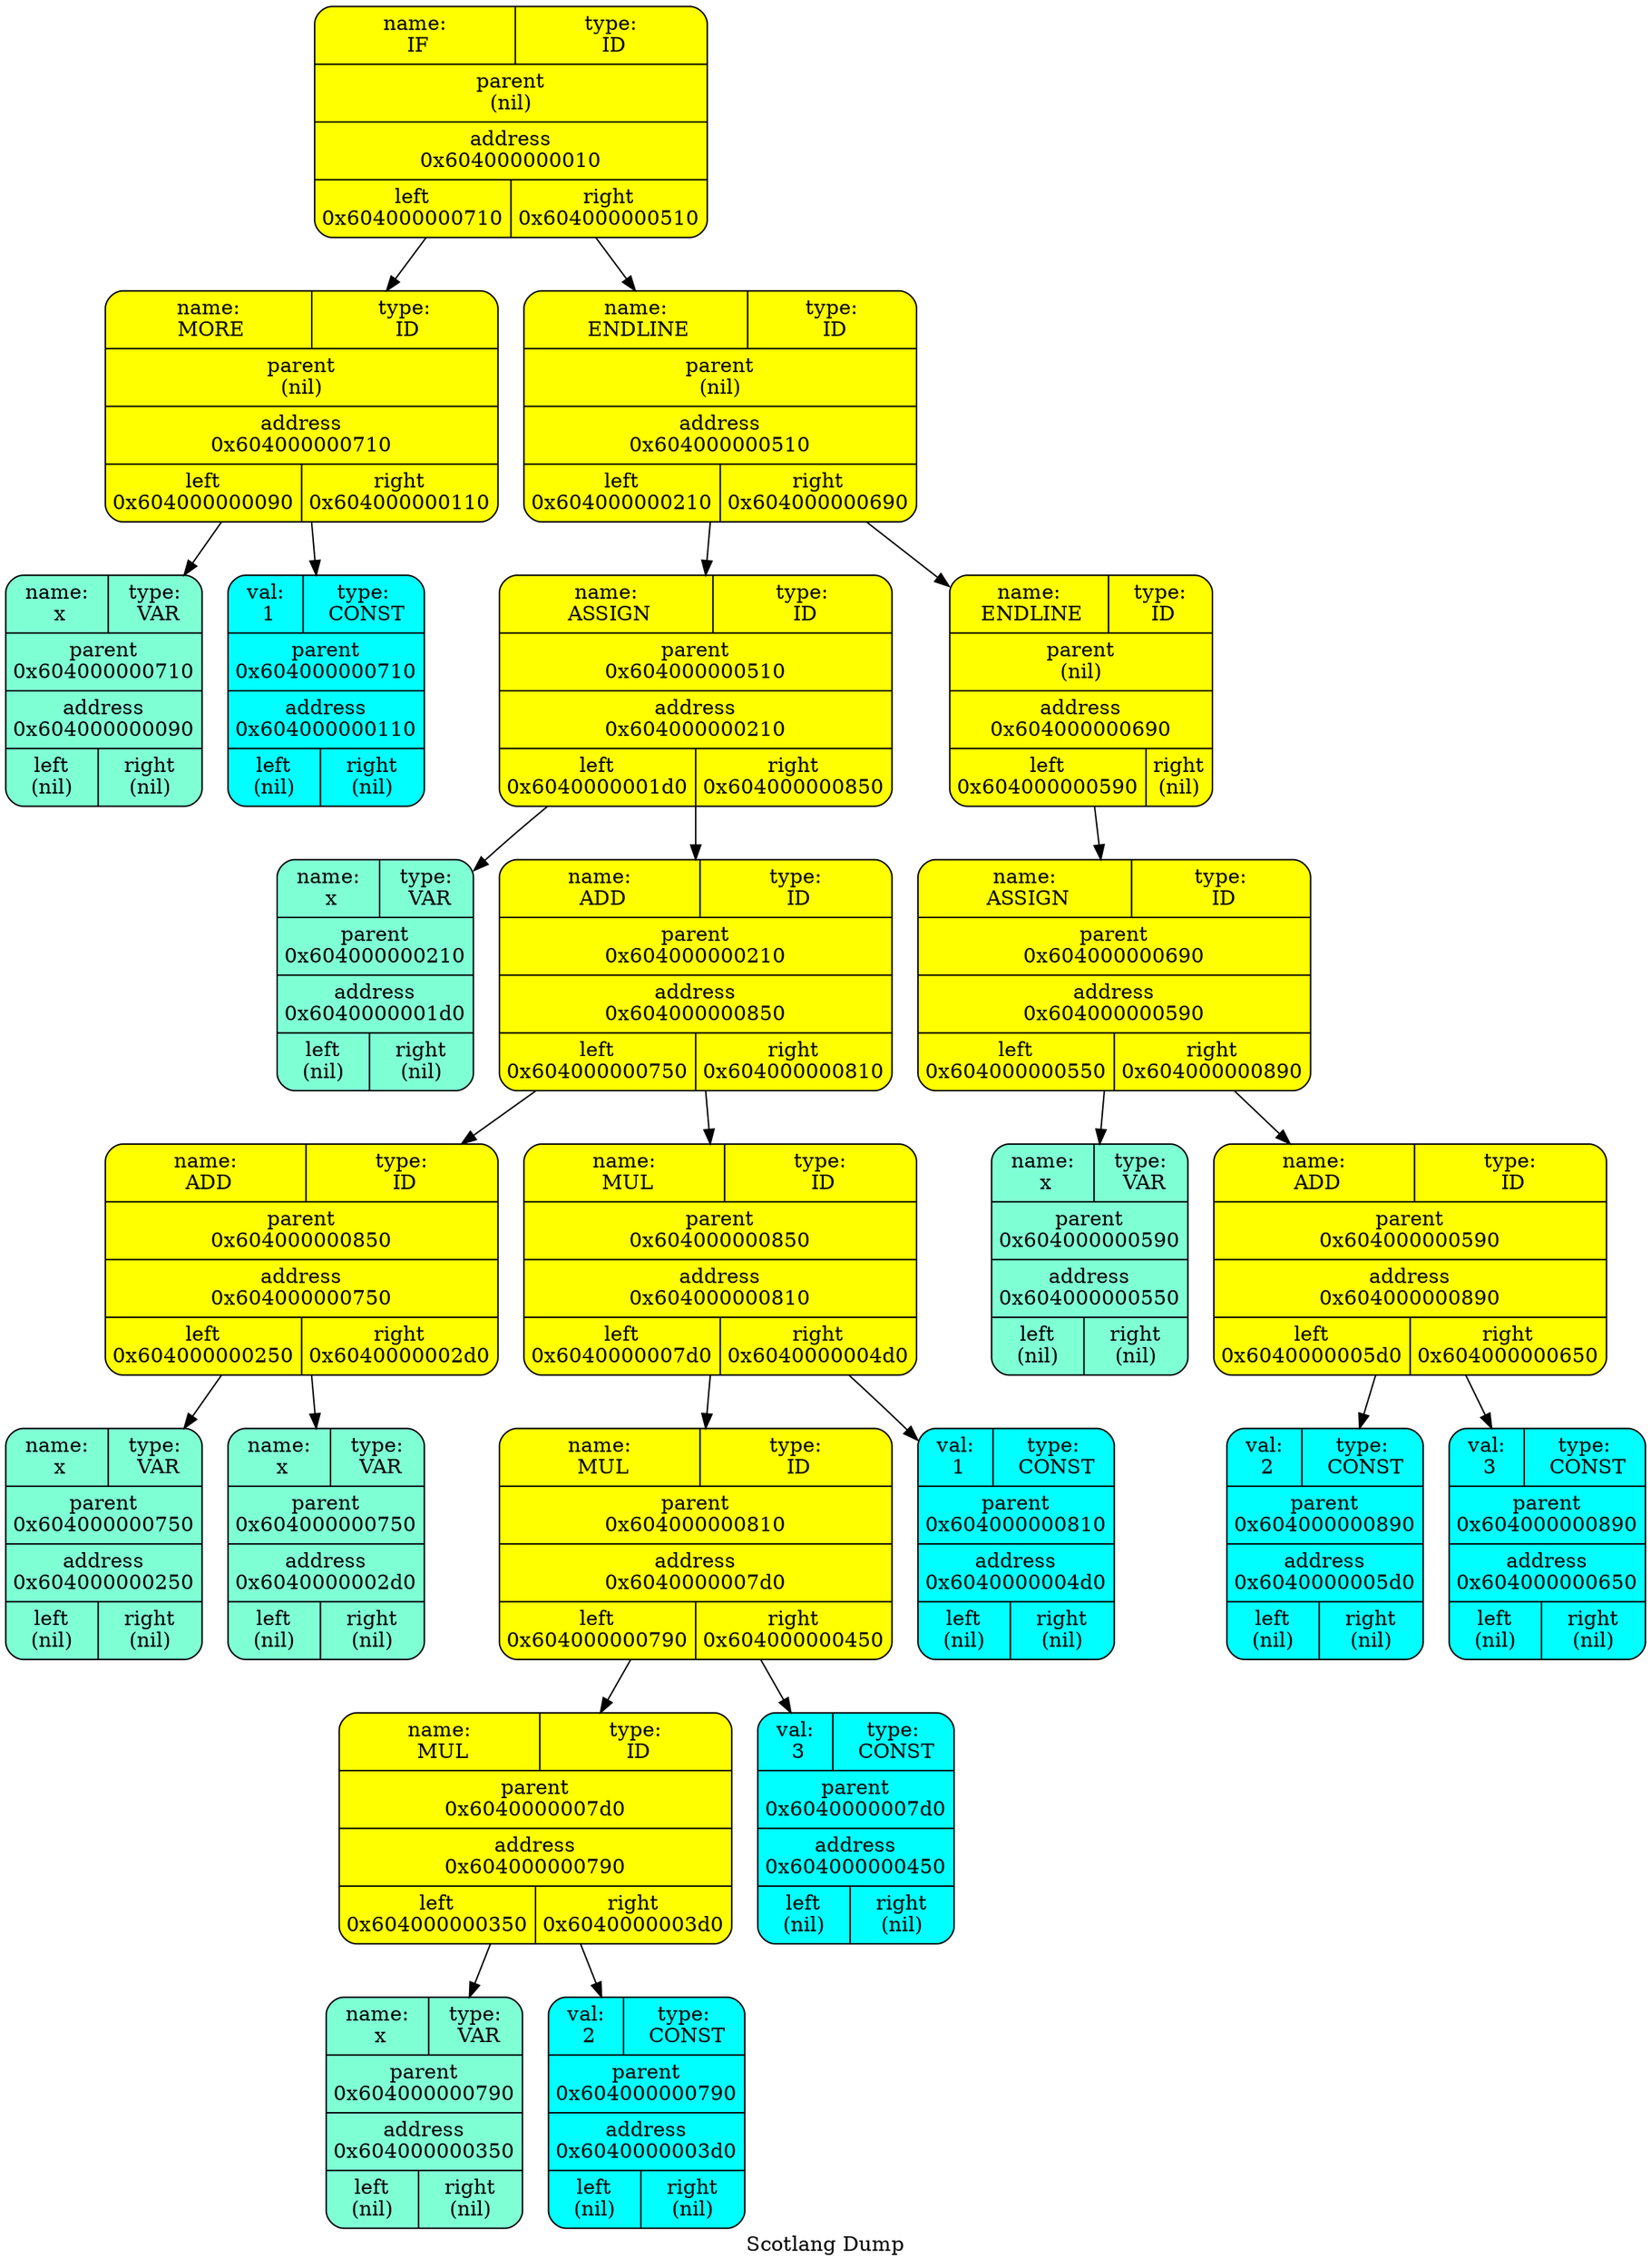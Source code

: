   digraph tree  {
  node[   shape     = "Mrecord",  style     = "filled",  fillcolor = "white",  fontcolor = "#000000",  margin    = "0.075"];
  rankdir   = "TB";

  label     = "Scotlang Dump";
"node0" [shape = "Mrecord", label = "{{<left>name:\n IF | <right>type:\n ID} | parent\n(nil) | <f0> address\n0x604000000010| {<left>left\n0x604000000710 | <right>right\n0x604000000510\n}}", fillcolor = "yellow"]
"node1" [shape = "Mrecord", label = "{{<left>name:\n MORE | <right>type:\n ID} | parent\n(nil) | <f0> address\n0x604000000710| {<left>left\n0x604000000090 | <right>right\n0x604000000110\n}}", fillcolor = "yellow"]
"node2" [shape = "Mrecord", label = "{{<left>name:\n x | <right>type:\n VAR} | parent\n0x604000000710 | <f0> address\n0x604000000090| {<left>left\n(nil) | <right>right\n(nil)\n}}", fillcolor = "aquamarine"]
"node1" -> "node2"
"node3" [shape = "Mrecord", label = "{{<left>val:\n 1 | <right>type:\n CONST} | parent\n0x604000000710 | <f0> address\n0x604000000110| {<left>left\n(nil) | <right>right\n(nil)\n}}", fillcolor = "aqua"]
"node1" -> "node3"
"node0" -> "node1"
"node4" [shape = "Mrecord", label = "{{<left>name:\n ENDLINE | <right>type:\n ID} | parent\n(nil) | <f0> address\n0x604000000510| {<left>left\n0x604000000210 | <right>right\n0x604000000690\n}}", fillcolor = "yellow"]
"node5" [shape = "Mrecord", label = "{{<left>name:\n ASSIGN | <right>type:\n ID} | parent\n0x604000000510 | <f0> address\n0x604000000210| {<left>left\n0x6040000001d0 | <right>right\n0x604000000850\n}}", fillcolor = "yellow"]
"node6" [shape = "Mrecord", label = "{{<left>name:\n x | <right>type:\n VAR} | parent\n0x604000000210 | <f0> address\n0x6040000001d0| {<left>left\n(nil) | <right>right\n(nil)\n}}", fillcolor = "aquamarine"]
"node5" -> "node6"
"node7" [shape = "Mrecord", label = "{{<left>name:\n ADD | <right>type:\n ID} | parent\n0x604000000210 | <f0> address\n0x604000000850| {<left>left\n0x604000000750 | <right>right\n0x604000000810\n}}", fillcolor = "yellow"]
"node8" [shape = "Mrecord", label = "{{<left>name:\n ADD | <right>type:\n ID} | parent\n0x604000000850 | <f0> address\n0x604000000750| {<left>left\n0x604000000250 | <right>right\n0x6040000002d0\n}}", fillcolor = "yellow"]
"node9" [shape = "Mrecord", label = "{{<left>name:\n x | <right>type:\n VAR} | parent\n0x604000000750 | <f0> address\n0x604000000250| {<left>left\n(nil) | <right>right\n(nil)\n}}", fillcolor = "aquamarine"]
"node8" -> "node9"
"node10" [shape = "Mrecord", label = "{{<left>name:\n x | <right>type:\n VAR} | parent\n0x604000000750 | <f0> address\n0x6040000002d0| {<left>left\n(nil) | <right>right\n(nil)\n}}", fillcolor = "aquamarine"]
"node8" -> "node10"
"node7" -> "node8"
"node11" [shape = "Mrecord", label = "{{<left>name:\n MUL | <right>type:\n ID} | parent\n0x604000000850 | <f0> address\n0x604000000810| {<left>left\n0x6040000007d0 | <right>right\n0x6040000004d0\n}}", fillcolor = "yellow"]
"node12" [shape = "Mrecord", label = "{{<left>name:\n MUL | <right>type:\n ID} | parent\n0x604000000810 | <f0> address\n0x6040000007d0| {<left>left\n0x604000000790 | <right>right\n0x604000000450\n}}", fillcolor = "yellow"]
"node13" [shape = "Mrecord", label = "{{<left>name:\n MUL | <right>type:\n ID} | parent\n0x6040000007d0 | <f0> address\n0x604000000790| {<left>left\n0x604000000350 | <right>right\n0x6040000003d0\n}}", fillcolor = "yellow"]
"node14" [shape = "Mrecord", label = "{{<left>name:\n x | <right>type:\n VAR} | parent\n0x604000000790 | <f0> address\n0x604000000350| {<left>left\n(nil) | <right>right\n(nil)\n}}", fillcolor = "aquamarine"]
"node13" -> "node14"
"node15" [shape = "Mrecord", label = "{{<left>val:\n 2 | <right>type:\n CONST} | parent\n0x604000000790 | <f0> address\n0x6040000003d0| {<left>left\n(nil) | <right>right\n(nil)\n}}", fillcolor = "aqua"]
"node13" -> "node15"
"node12" -> "node13"
"node16" [shape = "Mrecord", label = "{{<left>val:\n 3 | <right>type:\n CONST} | parent\n0x6040000007d0 | <f0> address\n0x604000000450| {<left>left\n(nil) | <right>right\n(nil)\n}}", fillcolor = "aqua"]
"node12" -> "node16"
"node11" -> "node12"
"node17" [shape = "Mrecord", label = "{{<left>val:\n 1 | <right>type:\n CONST} | parent\n0x604000000810 | <f0> address\n0x6040000004d0| {<left>left\n(nil) | <right>right\n(nil)\n}}", fillcolor = "aqua"]
"node11" -> "node17"
"node7" -> "node11"
"node5" -> "node7"
"node4" -> "node5"
"node18" [shape = "Mrecord", label = "{{<left>name:\n ENDLINE | <right>type:\n ID} | parent\n(nil) | <f0> address\n0x604000000690| {<left>left\n0x604000000590 | <right>right\n(nil)\n}}", fillcolor = "yellow"]
"node19" [shape = "Mrecord", label = "{{<left>name:\n ASSIGN | <right>type:\n ID} | parent\n0x604000000690 | <f0> address\n0x604000000590| {<left>left\n0x604000000550 | <right>right\n0x604000000890\n}}", fillcolor = "yellow"]
"node20" [shape = "Mrecord", label = "{{<left>name:\n x | <right>type:\n VAR} | parent\n0x604000000590 | <f0> address\n0x604000000550| {<left>left\n(nil) | <right>right\n(nil)\n}}", fillcolor = "aquamarine"]
"node19" -> "node20"
"node21" [shape = "Mrecord", label = "{{<left>name:\n ADD | <right>type:\n ID} | parent\n0x604000000590 | <f0> address\n0x604000000890| {<left>left\n0x6040000005d0 | <right>right\n0x604000000650\n}}", fillcolor = "yellow"]
"node22" [shape = "Mrecord", label = "{{<left>val:\n 2 | <right>type:\n CONST} | parent\n0x604000000890 | <f0> address\n0x6040000005d0| {<left>left\n(nil) | <right>right\n(nil)\n}}", fillcolor = "aqua"]
"node21" -> "node22"
"node23" [shape = "Mrecord", label = "{{<left>val:\n 3 | <right>type:\n CONST} | parent\n0x604000000890 | <f0> address\n0x604000000650| {<left>left\n(nil) | <right>right\n(nil)\n}}", fillcolor = "aqua"]
"node21" -> "node23"
"node19" -> "node21"
"node18" -> "node19"
"node4" -> "node18"
"node0" -> "node4"
  }